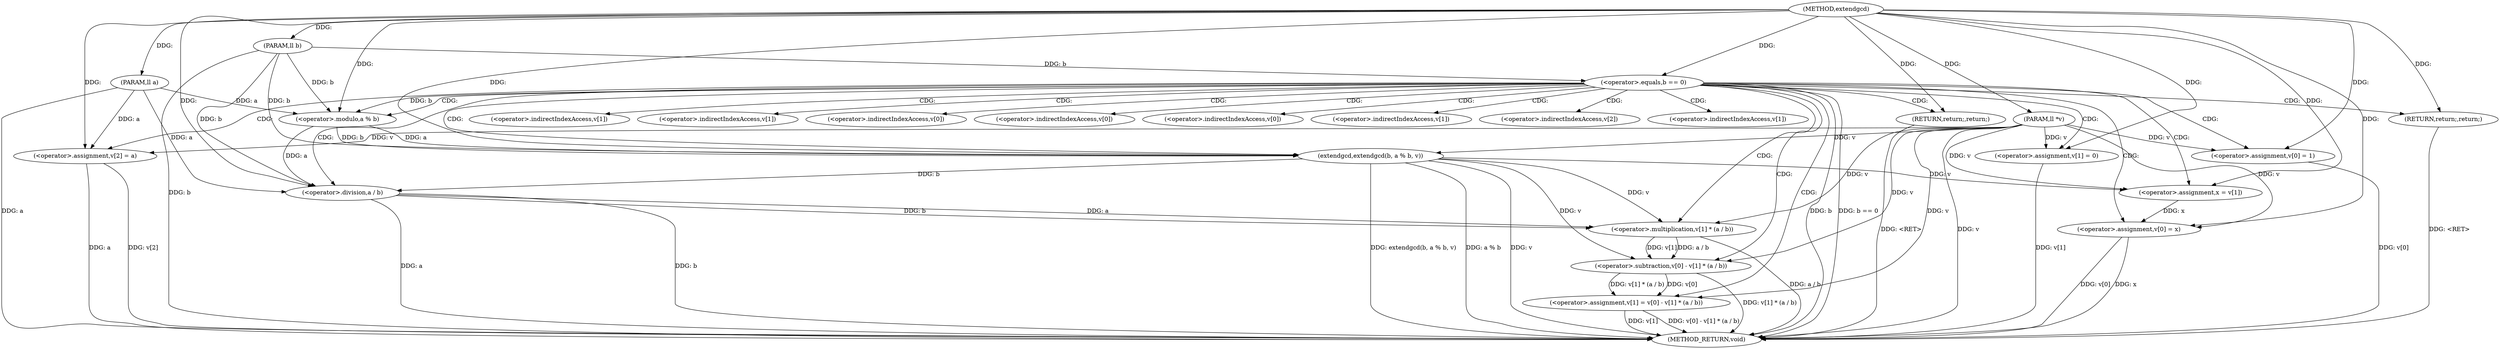 digraph "extendgcd" {  
"1000375" [label = "(METHOD,extendgcd)" ]
"1000434" [label = "(METHOD_RETURN,void)" ]
"1000376" [label = "(PARAM,ll a)" ]
"1000377" [label = "(PARAM,ll b)" ]
"1000378" [label = "(PARAM,ll *v)" ]
"1000401" [label = "(extendgcd,extendgcd(b, a % b, v))" ]
"1000408" [label = "(<operator>.assignment,x = v[1])" ]
"1000413" [label = "(<operator>.assignment,v[1] = v[0] - v[1] * (a / b))" ]
"1000428" [label = "(<operator>.assignment,v[0] = x)" ]
"1000433" [label = "(RETURN,return;,return;)" ]
"1000381" [label = "(<operator>.equals,b == 0)" ]
"1000385" [label = "(<operator>.assignment,v[0] = 1)" ]
"1000390" [label = "(<operator>.assignment,v[1] = 0)" ]
"1000395" [label = "(<operator>.assignment,v[2] = a)" ]
"1000400" [label = "(RETURN,return;,return;)" ]
"1000403" [label = "(<operator>.modulo,a % b)" ]
"1000417" [label = "(<operator>.subtraction,v[0] - v[1] * (a / b))" ]
"1000421" [label = "(<operator>.multiplication,v[1] * (a / b))" ]
"1000425" [label = "(<operator>.division,a / b)" ]
"1000410" [label = "(<operator>.indirectIndexAccess,v[1])" ]
"1000414" [label = "(<operator>.indirectIndexAccess,v[1])" ]
"1000429" [label = "(<operator>.indirectIndexAccess,v[0])" ]
"1000418" [label = "(<operator>.indirectIndexAccess,v[0])" ]
"1000386" [label = "(<operator>.indirectIndexAccess,v[0])" ]
"1000391" [label = "(<operator>.indirectIndexAccess,v[1])" ]
"1000396" [label = "(<operator>.indirectIndexAccess,v[2])" ]
"1000422" [label = "(<operator>.indirectIndexAccess,v[1])" ]
  "1000376" -> "1000434"  [ label = "DDG: a"] 
  "1000377" -> "1000434"  [ label = "DDG: b"] 
  "1000378" -> "1000434"  [ label = "DDG: v"] 
  "1000381" -> "1000434"  [ label = "DDG: b"] 
  "1000381" -> "1000434"  [ label = "DDG: b == 0"] 
  "1000401" -> "1000434"  [ label = "DDG: a % b"] 
  "1000401" -> "1000434"  [ label = "DDG: v"] 
  "1000401" -> "1000434"  [ label = "DDG: extendgcd(b, a % b, v)"] 
  "1000413" -> "1000434"  [ label = "DDG: v[1]"] 
  "1000425" -> "1000434"  [ label = "DDG: a"] 
  "1000425" -> "1000434"  [ label = "DDG: b"] 
  "1000421" -> "1000434"  [ label = "DDG: a / b"] 
  "1000417" -> "1000434"  [ label = "DDG: v[1] * (a / b)"] 
  "1000413" -> "1000434"  [ label = "DDG: v[0] - v[1] * (a / b)"] 
  "1000428" -> "1000434"  [ label = "DDG: v[0]"] 
  "1000428" -> "1000434"  [ label = "DDG: x"] 
  "1000385" -> "1000434"  [ label = "DDG: v[0]"] 
  "1000390" -> "1000434"  [ label = "DDG: v[1]"] 
  "1000395" -> "1000434"  [ label = "DDG: v[2]"] 
  "1000395" -> "1000434"  [ label = "DDG: a"] 
  "1000400" -> "1000434"  [ label = "DDG: <RET>"] 
  "1000433" -> "1000434"  [ label = "DDG: <RET>"] 
  "1000375" -> "1000376"  [ label = "DDG: "] 
  "1000375" -> "1000377"  [ label = "DDG: "] 
  "1000375" -> "1000378"  [ label = "DDG: "] 
  "1000401" -> "1000408"  [ label = "DDG: v"] 
  "1000378" -> "1000408"  [ label = "DDG: v"] 
  "1000417" -> "1000413"  [ label = "DDG: v[0]"] 
  "1000417" -> "1000413"  [ label = "DDG: v[1] * (a / b)"] 
  "1000408" -> "1000428"  [ label = "DDG: x"] 
  "1000375" -> "1000428"  [ label = "DDG: "] 
  "1000375" -> "1000433"  [ label = "DDG: "] 
  "1000403" -> "1000401"  [ label = "DDG: b"] 
  "1000377" -> "1000401"  [ label = "DDG: b"] 
  "1000375" -> "1000401"  [ label = "DDG: "] 
  "1000403" -> "1000401"  [ label = "DDG: a"] 
  "1000378" -> "1000401"  [ label = "DDG: v"] 
  "1000375" -> "1000408"  [ label = "DDG: "] 
  "1000378" -> "1000413"  [ label = "DDG: v"] 
  "1000378" -> "1000428"  [ label = "DDG: v"] 
  "1000377" -> "1000381"  [ label = "DDG: b"] 
  "1000375" -> "1000381"  [ label = "DDG: "] 
  "1000375" -> "1000385"  [ label = "DDG: "] 
  "1000375" -> "1000390"  [ label = "DDG: "] 
  "1000376" -> "1000395"  [ label = "DDG: a"] 
  "1000375" -> "1000395"  [ label = "DDG: "] 
  "1000375" -> "1000400"  [ label = "DDG: "] 
  "1000376" -> "1000403"  [ label = "DDG: a"] 
  "1000375" -> "1000403"  [ label = "DDG: "] 
  "1000381" -> "1000403"  [ label = "DDG: b"] 
  "1000377" -> "1000403"  [ label = "DDG: b"] 
  "1000401" -> "1000417"  [ label = "DDG: v"] 
  "1000378" -> "1000417"  [ label = "DDG: v"] 
  "1000421" -> "1000417"  [ label = "DDG: v[1]"] 
  "1000421" -> "1000417"  [ label = "DDG: a / b"] 
  "1000378" -> "1000385"  [ label = "DDG: v"] 
  "1000378" -> "1000390"  [ label = "DDG: v"] 
  "1000378" -> "1000395"  [ label = "DDG: v"] 
  "1000401" -> "1000421"  [ label = "DDG: v"] 
  "1000378" -> "1000421"  [ label = "DDG: v"] 
  "1000425" -> "1000421"  [ label = "DDG: a"] 
  "1000425" -> "1000421"  [ label = "DDG: b"] 
  "1000403" -> "1000425"  [ label = "DDG: a"] 
  "1000376" -> "1000425"  [ label = "DDG: a"] 
  "1000375" -> "1000425"  [ label = "DDG: "] 
  "1000401" -> "1000425"  [ label = "DDG: b"] 
  "1000377" -> "1000425"  [ label = "DDG: b"] 
  "1000381" -> "1000414"  [ label = "CDG: "] 
  "1000381" -> "1000396"  [ label = "CDG: "] 
  "1000381" -> "1000417"  [ label = "CDG: "] 
  "1000381" -> "1000391"  [ label = "CDG: "] 
  "1000381" -> "1000418"  [ label = "CDG: "] 
  "1000381" -> "1000401"  [ label = "CDG: "] 
  "1000381" -> "1000400"  [ label = "CDG: "] 
  "1000381" -> "1000385"  [ label = "CDG: "] 
  "1000381" -> "1000403"  [ label = "CDG: "] 
  "1000381" -> "1000422"  [ label = "CDG: "] 
  "1000381" -> "1000413"  [ label = "CDG: "] 
  "1000381" -> "1000429"  [ label = "CDG: "] 
  "1000381" -> "1000410"  [ label = "CDG: "] 
  "1000381" -> "1000390"  [ label = "CDG: "] 
  "1000381" -> "1000408"  [ label = "CDG: "] 
  "1000381" -> "1000421"  [ label = "CDG: "] 
  "1000381" -> "1000425"  [ label = "CDG: "] 
  "1000381" -> "1000395"  [ label = "CDG: "] 
  "1000381" -> "1000428"  [ label = "CDG: "] 
  "1000381" -> "1000386"  [ label = "CDG: "] 
  "1000381" -> "1000433"  [ label = "CDG: "] 
}
